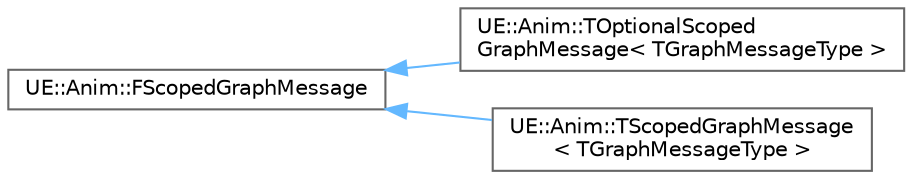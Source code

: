 digraph "Graphical Class Hierarchy"
{
 // INTERACTIVE_SVG=YES
 // LATEX_PDF_SIZE
  bgcolor="transparent";
  edge [fontname=Helvetica,fontsize=10,labelfontname=Helvetica,labelfontsize=10];
  node [fontname=Helvetica,fontsize=10,shape=box,height=0.2,width=0.4];
  rankdir="LR";
  Node0 [id="Node000000",label="UE::Anim::FScopedGraphMessage",height=0.2,width=0.4,color="grey40", fillcolor="white", style="filled",URL="$d5/dd2/structUE_1_1Anim_1_1FScopedGraphMessage.html",tooltip=" "];
  Node0 -> Node1 [id="edge8895_Node000000_Node000001",dir="back",color="steelblue1",style="solid",tooltip=" "];
  Node1 [id="Node000001",label="UE::Anim::TOptionalScoped\lGraphMessage\< TGraphMessageType \>",height=0.2,width=0.4,color="grey40", fillcolor="white", style="filled",URL="$de/d8f/structUE_1_1Anim_1_1TOptionalScopedGraphMessage.html",tooltip=" "];
  Node0 -> Node2 [id="edge8896_Node000000_Node000002",dir="back",color="steelblue1",style="solid",tooltip=" "];
  Node2 [id="Node000002",label="UE::Anim::TScopedGraphMessage\l\< TGraphMessageType \>",height=0.2,width=0.4,color="grey40", fillcolor="white", style="filled",URL="$d1/dfe/structUE_1_1Anim_1_1TScopedGraphMessage.html",tooltip=" "];
}
